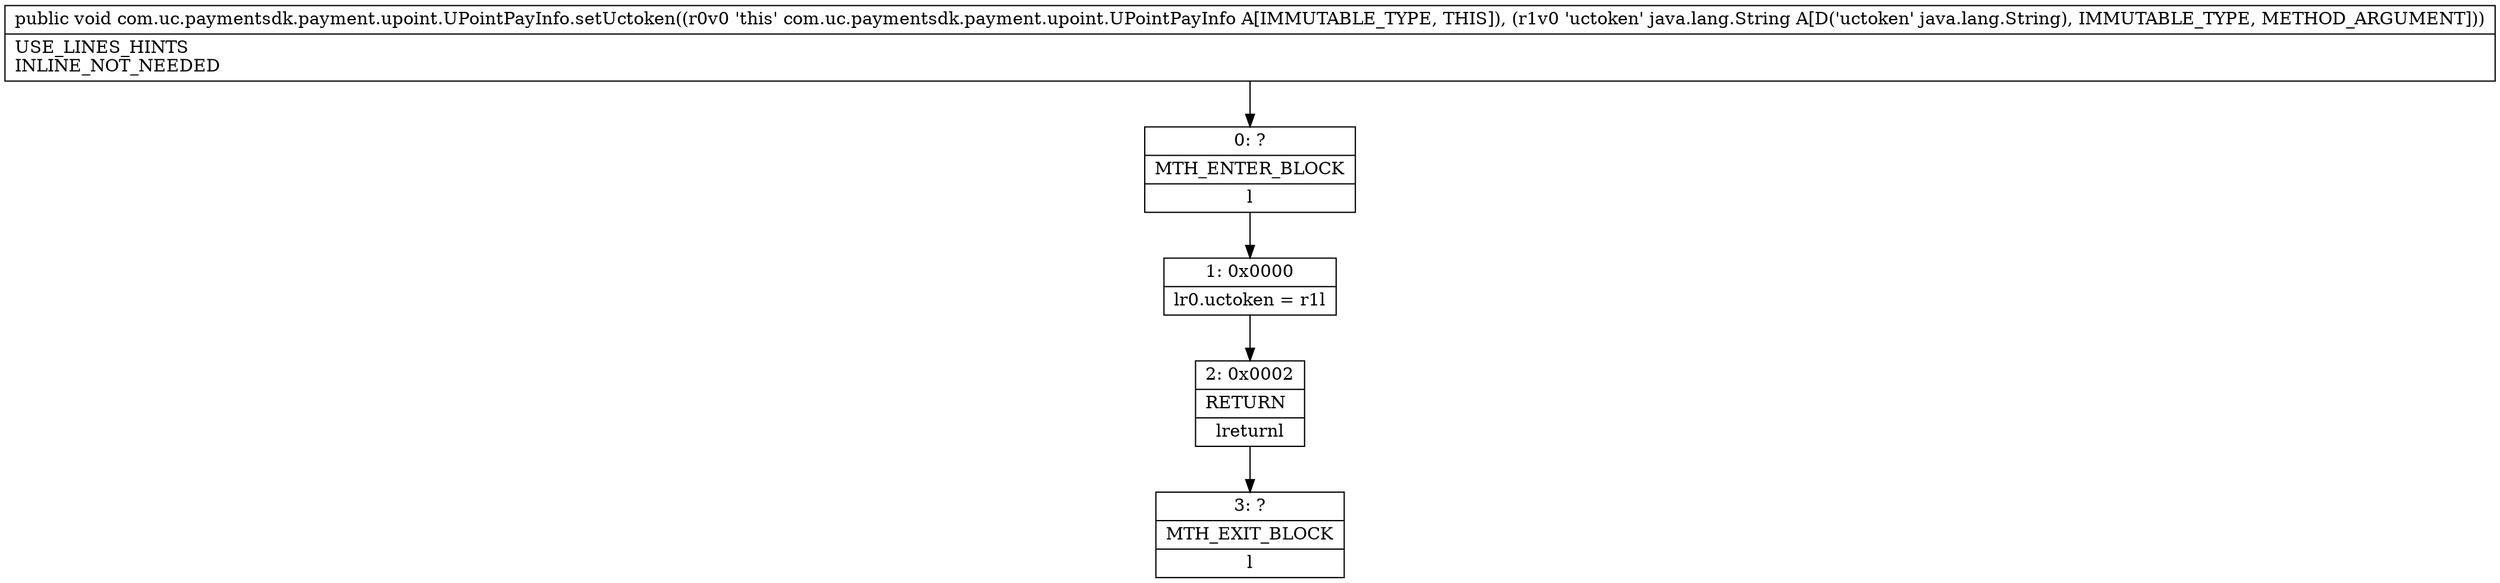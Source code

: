 digraph "CFG forcom.uc.paymentsdk.payment.upoint.UPointPayInfo.setUctoken(Ljava\/lang\/String;)V" {
Node_0 [shape=record,label="{0\:\ ?|MTH_ENTER_BLOCK\l|l}"];
Node_1 [shape=record,label="{1\:\ 0x0000|lr0.uctoken = r1l}"];
Node_2 [shape=record,label="{2\:\ 0x0002|RETURN\l|lreturnl}"];
Node_3 [shape=record,label="{3\:\ ?|MTH_EXIT_BLOCK\l|l}"];
MethodNode[shape=record,label="{public void com.uc.paymentsdk.payment.upoint.UPointPayInfo.setUctoken((r0v0 'this' com.uc.paymentsdk.payment.upoint.UPointPayInfo A[IMMUTABLE_TYPE, THIS]), (r1v0 'uctoken' java.lang.String A[D('uctoken' java.lang.String), IMMUTABLE_TYPE, METHOD_ARGUMENT]))  | USE_LINES_HINTS\lINLINE_NOT_NEEDED\l}"];
MethodNode -> Node_0;
Node_0 -> Node_1;
Node_1 -> Node_2;
Node_2 -> Node_3;
}

